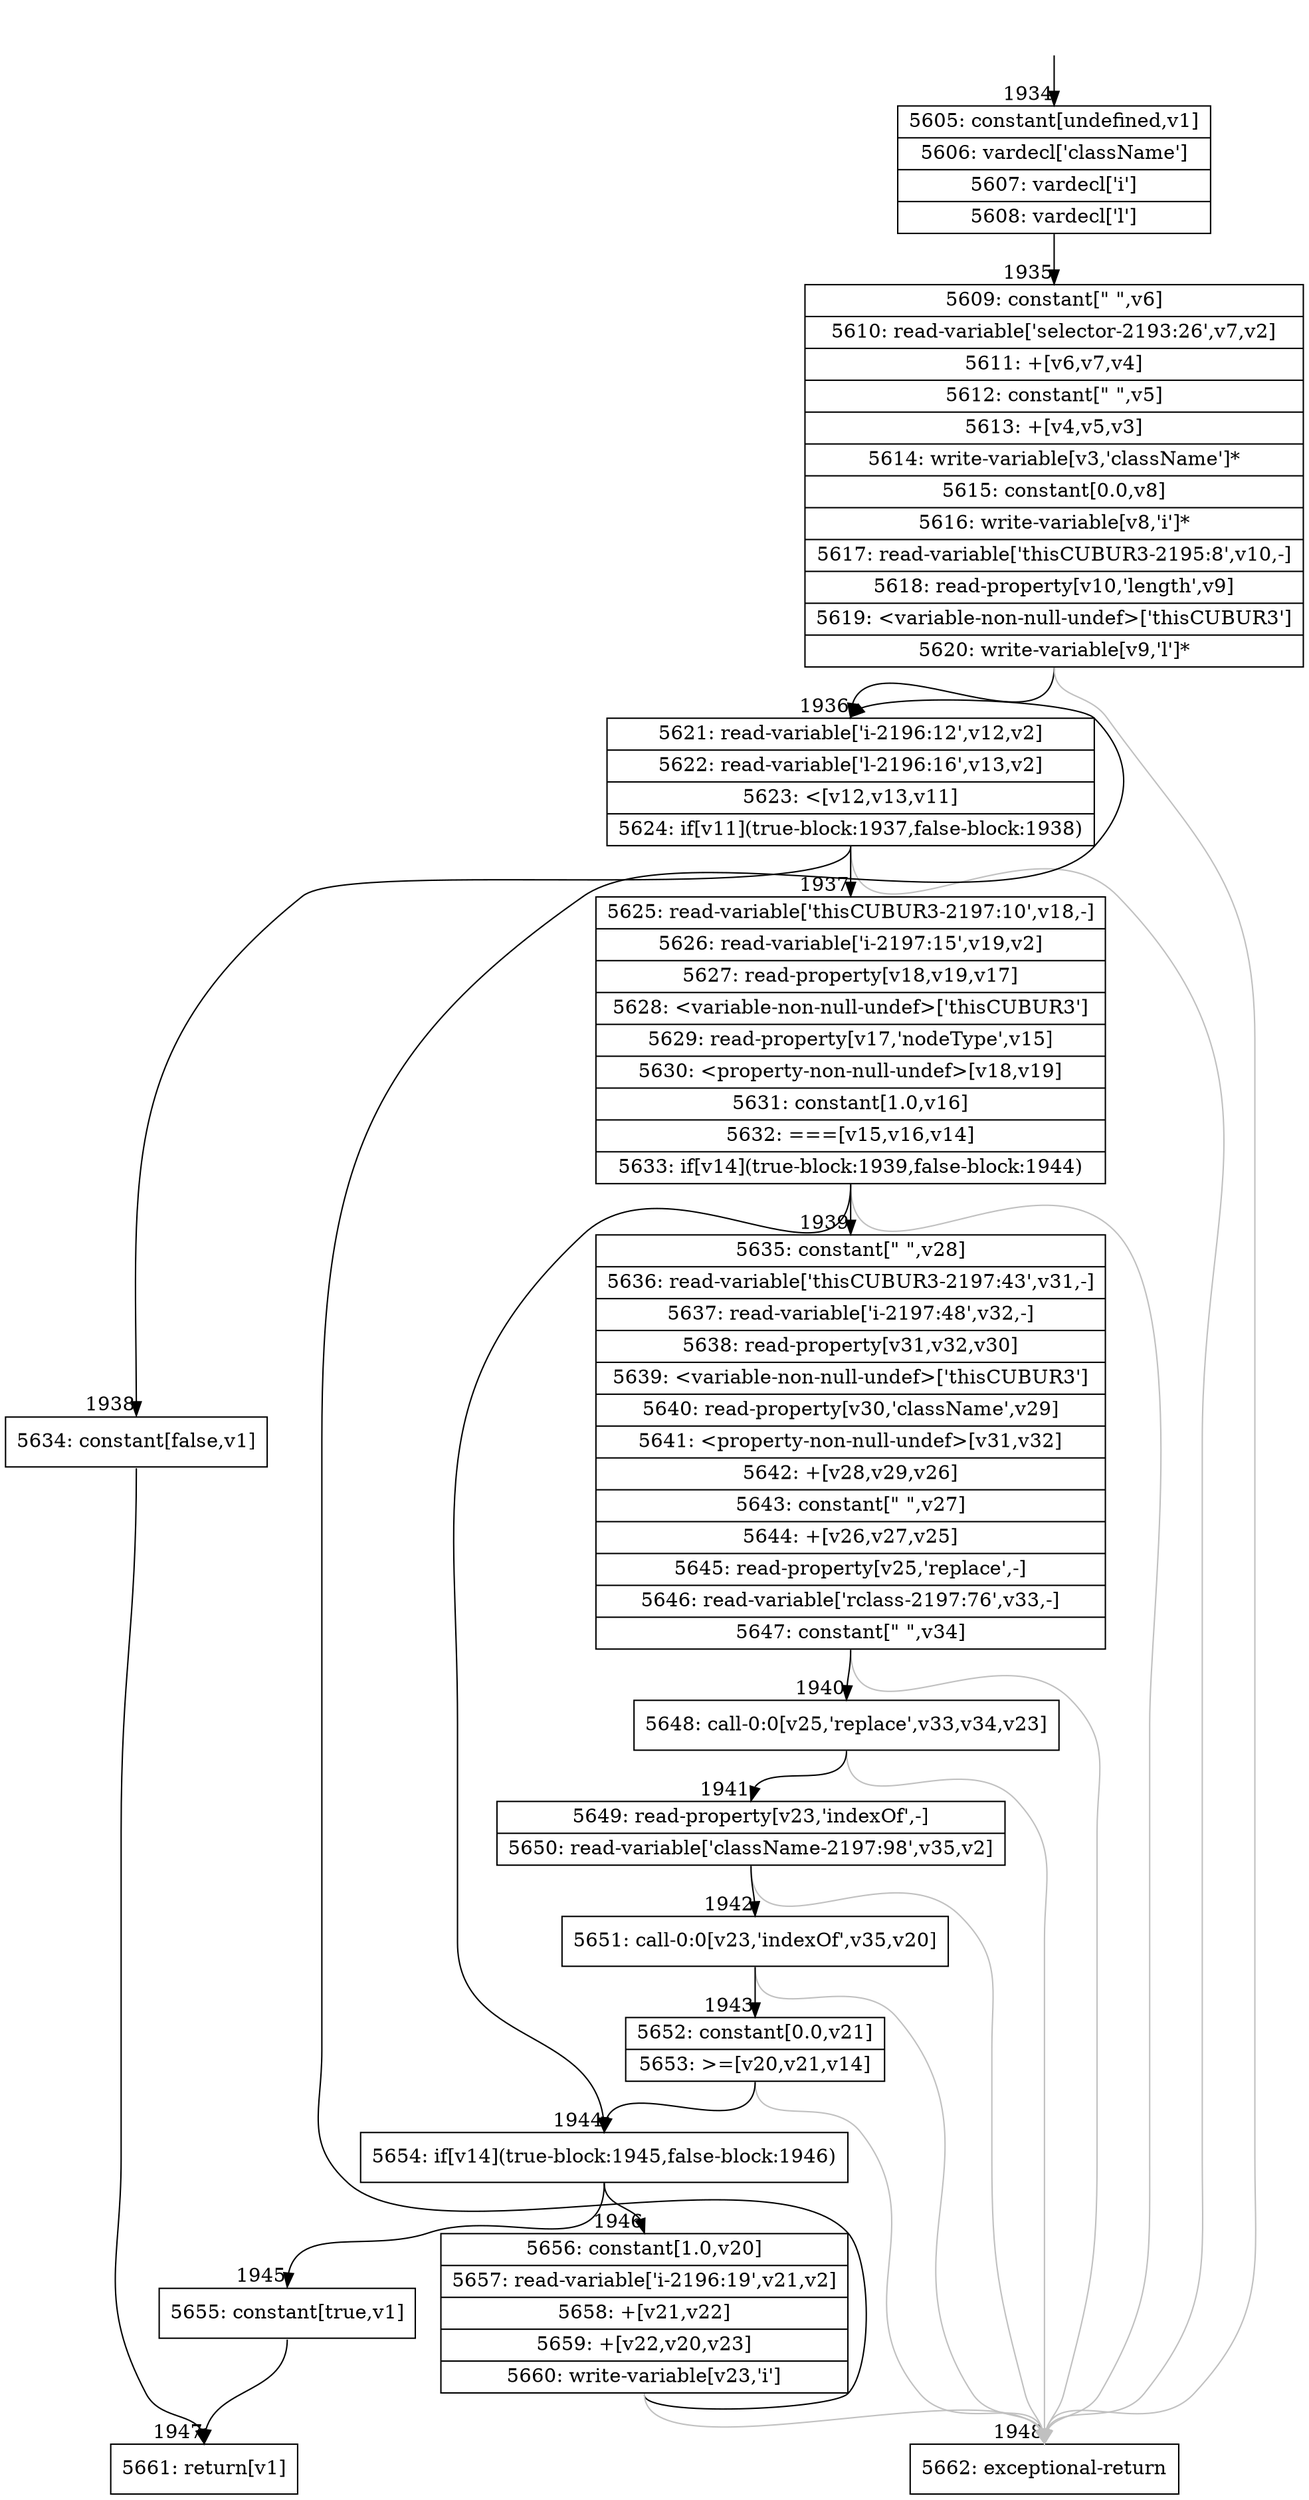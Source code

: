 digraph {
rankdir="TD"
BB_entry136[shape=none,label=""];
BB_entry136 -> BB1934 [tailport=s, headport=n, headlabel="    1934"]
BB1934 [shape=record label="{5605: constant[undefined,v1]|5606: vardecl['className']|5607: vardecl['i']|5608: vardecl['l']}" ] 
BB1934 -> BB1935 [tailport=s, headport=n, headlabel="      1935"]
BB1935 [shape=record label="{5609: constant[\" \",v6]|5610: read-variable['selector-2193:26',v7,v2]|5611: +[v6,v7,v4]|5612: constant[\" \",v5]|5613: +[v4,v5,v3]|5614: write-variable[v3,'className']*|5615: constant[0.0,v8]|5616: write-variable[v8,'i']*|5617: read-variable['thisCUBUR3-2195:8',v10,-]|5618: read-property[v10,'length',v9]|5619: \<variable-non-null-undef\>['thisCUBUR3']|5620: write-variable[v9,'l']*}" ] 
BB1935 -> BB1936 [tailport=s, headport=n, headlabel="      1936"]
BB1935 -> BB1948 [tailport=s, headport=n, color=gray, headlabel="      1948"]
BB1936 [shape=record label="{5621: read-variable['i-2196:12',v12,v2]|5622: read-variable['l-2196:16',v13,v2]|5623: \<[v12,v13,v11]|5624: if[v11](true-block:1937,false-block:1938)}" ] 
BB1936 -> BB1937 [tailport=s, headport=n, headlabel="      1937"]
BB1936 -> BB1938 [tailport=s, headport=n, headlabel="      1938"]
BB1936 -> BB1948 [tailport=s, headport=n, color=gray]
BB1937 [shape=record label="{5625: read-variable['thisCUBUR3-2197:10',v18,-]|5626: read-variable['i-2197:15',v19,v2]|5627: read-property[v18,v19,v17]|5628: \<variable-non-null-undef\>['thisCUBUR3']|5629: read-property[v17,'nodeType',v15]|5630: \<property-non-null-undef\>[v18,v19]|5631: constant[1.0,v16]|5632: ===[v15,v16,v14]|5633: if[v14](true-block:1939,false-block:1944)}" ] 
BB1937 -> BB1944 [tailport=s, headport=n, headlabel="      1944"]
BB1937 -> BB1939 [tailport=s, headport=n, headlabel="      1939"]
BB1937 -> BB1948 [tailport=s, headport=n, color=gray]
BB1938 [shape=record label="{5634: constant[false,v1]}" ] 
BB1938 -> BB1947 [tailport=s, headport=n, headlabel="      1947"]
BB1939 [shape=record label="{5635: constant[\" \",v28]|5636: read-variable['thisCUBUR3-2197:43',v31,-]|5637: read-variable['i-2197:48',v32,-]|5638: read-property[v31,v32,v30]|5639: \<variable-non-null-undef\>['thisCUBUR3']|5640: read-property[v30,'className',v29]|5641: \<property-non-null-undef\>[v31,v32]|5642: +[v28,v29,v26]|5643: constant[\" \",v27]|5644: +[v26,v27,v25]|5645: read-property[v25,'replace',-]|5646: read-variable['rclass-2197:76',v33,-]|5647: constant[\" \",v34]}" ] 
BB1939 -> BB1940 [tailport=s, headport=n, headlabel="      1940"]
BB1939 -> BB1948 [tailport=s, headport=n, color=gray]
BB1940 [shape=record label="{5648: call-0:0[v25,'replace',v33,v34,v23]}" ] 
BB1940 -> BB1941 [tailport=s, headport=n, headlabel="      1941"]
BB1940 -> BB1948 [tailport=s, headport=n, color=gray]
BB1941 [shape=record label="{5649: read-property[v23,'indexOf',-]|5650: read-variable['className-2197:98',v35,v2]}" ] 
BB1941 -> BB1942 [tailport=s, headport=n, headlabel="      1942"]
BB1941 -> BB1948 [tailport=s, headport=n, color=gray]
BB1942 [shape=record label="{5651: call-0:0[v23,'indexOf',v35,v20]}" ] 
BB1942 -> BB1943 [tailport=s, headport=n, headlabel="      1943"]
BB1942 -> BB1948 [tailport=s, headport=n, color=gray]
BB1943 [shape=record label="{5652: constant[0.0,v21]|5653: \>=[v20,v21,v14]}" ] 
BB1943 -> BB1944 [tailport=s, headport=n]
BB1943 -> BB1948 [tailport=s, headport=n, color=gray]
BB1944 [shape=record label="{5654: if[v14](true-block:1945,false-block:1946)}" ] 
BB1944 -> BB1945 [tailport=s, headport=n, headlabel="      1945"]
BB1944 -> BB1946 [tailport=s, headport=n, headlabel="      1946"]
BB1945 [shape=record label="{5655: constant[true,v1]}" ] 
BB1945 -> BB1947 [tailport=s, headport=n]
BB1946 [shape=record label="{5656: constant[1.0,v20]|5657: read-variable['i-2196:19',v21,v2]|5658: +[v21,v22]|5659: +[v22,v20,v23]|5660: write-variable[v23,'i']}" ] 
BB1946 -> BB1936 [tailport=s, headport=n]
BB1946 -> BB1948 [tailport=s, headport=n, color=gray]
BB1947 [shape=record label="{5661: return[v1]}" ] 
BB1948 [shape=record label="{5662: exceptional-return}" ] 
}
